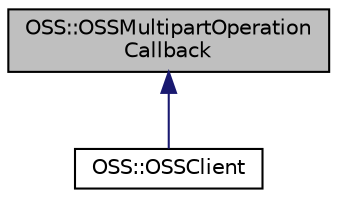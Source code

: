 digraph "OSS::OSSMultipartOperationCallback"
{
  edge [fontname="Helvetica",fontsize="10",labelfontname="Helvetica",labelfontsize="10"];
  node [fontname="Helvetica",fontsize="10",shape=record];
  Node1 [label="OSS::OSSMultipartOperation\lCallback",height=0.2,width=0.4,color="black", fillcolor="grey75", style="filled" fontcolor="black"];
  Node1 -> Node2 [dir="back",color="midnightblue",fontsize="10",style="solid",fontname="Helvetica"];
  Node2 [label="OSS::OSSClient",height=0.2,width=0.4,color="black", fillcolor="white", style="filled",URL="$class_o_s_s_1_1_o_s_s_client.html"];
}

